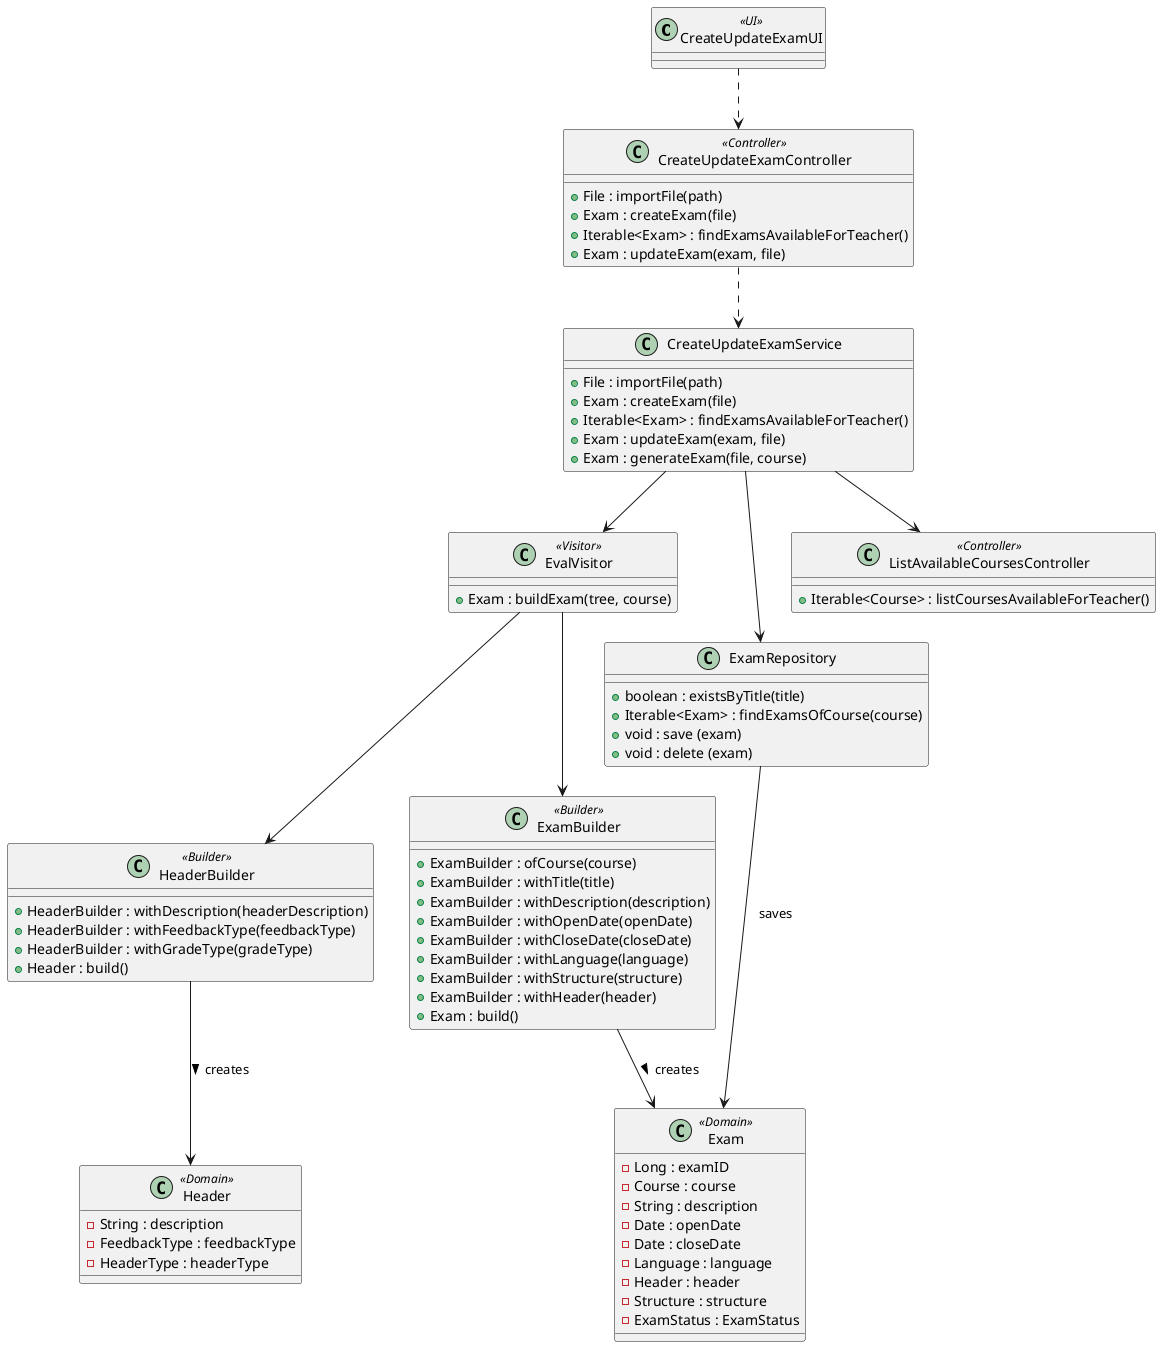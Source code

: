 @startuml

class CreateUpdateExamUI <<UI>> {
}

class CreateUpdateExamController <<Controller>> {
    + File : importFile(path)
    + Exam : createExam(file)
    + Iterable<Exam> : findExamsAvailableForTeacher()
    + Exam : updateExam(exam, file)
}

class CreateUpdateExamService {
    + File : importFile(path)
    + Exam : createExam(file)
    + Iterable<Exam> : findExamsAvailableForTeacher()
    + Exam : updateExam(exam, file)
    + Exam : generateExam(file, course)
}

class EvalVisitor <<Visitor>> {
    + Exam : buildExam(tree, course)
}

class ExamBuilder <<Builder>> {
    + ExamBuilder : ofCourse(course)
    + ExamBuilder : withTitle(title)
    + ExamBuilder : withDescription(description)
    + ExamBuilder : withOpenDate(openDate)
    + ExamBuilder : withCloseDate(closeDate)
    + ExamBuilder : withLanguage(language)
    + ExamBuilder : withStructure(structure)
    + ExamBuilder : withHeader(header)
    + Exam : build()
}

class HeaderBuilder <<Builder>> {
    + HeaderBuilder : withDescription(headerDescription)
    + HeaderBuilder : withFeedbackType(feedbackType)
    + HeaderBuilder : withGradeType(gradeType)
    + Header : build()
}

class Exam <<Domain>> {
    - Long : examID
    - Course : course
    - String : description
    - Date : openDate
    - Date : closeDate
    - Language : language
    - Header : header
    - Structure : structure
    - ExamStatus : ExamStatus
}

class Header <<Domain>> {
    - String : description
    - FeedbackType : feedbackType
    - HeaderType : headerType
    }

class ExamRepository {
    + boolean : existsByTitle(title)
    + Iterable<Exam> : findExamsOfCourse(course)
    + void : save (exam)
    + void : delete (exam)
}

class ListAvailableCoursesController <<Controller>> {
    + Iterable<Course> : listCoursesAvailableForTeacher()
}


CreateUpdateExamUI ..> CreateUpdateExamController
CreateUpdateExamController ..> CreateUpdateExamService
CreateUpdateExamService --> ListAvailableCoursesController
CreateUpdateExamService --> ExamRepository
ExamRepository --> Exam : saves
CreateUpdateExamService --> EvalVisitor
EvalVisitor --> ExamBuilder
ExamBuilder --> Exam : creates >
EvalVisitor --> HeaderBuilder
HeaderBuilder --> Header : creates >

@enduml